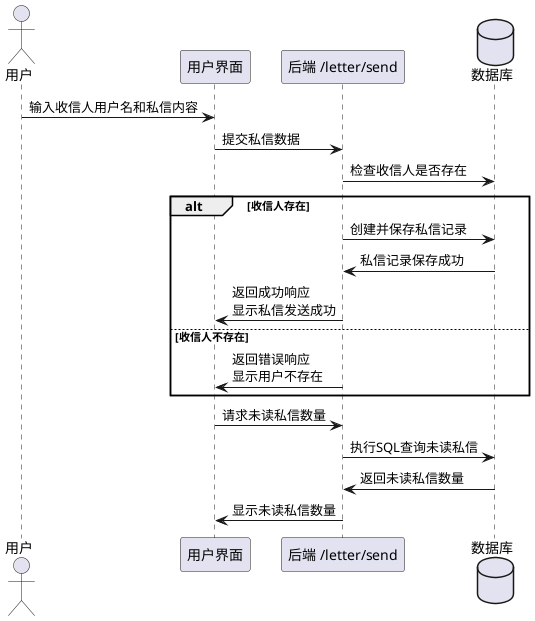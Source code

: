 @startuml
actor 用户 as User
participant "用户界面" as UI
participant "后端 /letter/send" as Backend
database "数据库" as DB

User -> UI : 输入收信人用户名和私信内容
UI -> Backend : 提交私信数据
Backend -> DB : 检查收信人是否存在
alt 收信人存在
    Backend -> DB : 创建并保存私信记录
    DB -> Backend : 私信记录保存成功
    Backend -> UI : 返回成功响应\n显示私信发送成功
else 收信人不存在
    Backend -> UI : 返回错误响应\n显示用户不存在
end
UI -> Backend : 请求未读私信数量
Backend -> DB : 执行SQL查询未读私信
DB -> Backend : 返回未读私信数量
Backend -> UI : 显示未读私信数量
@enduml

